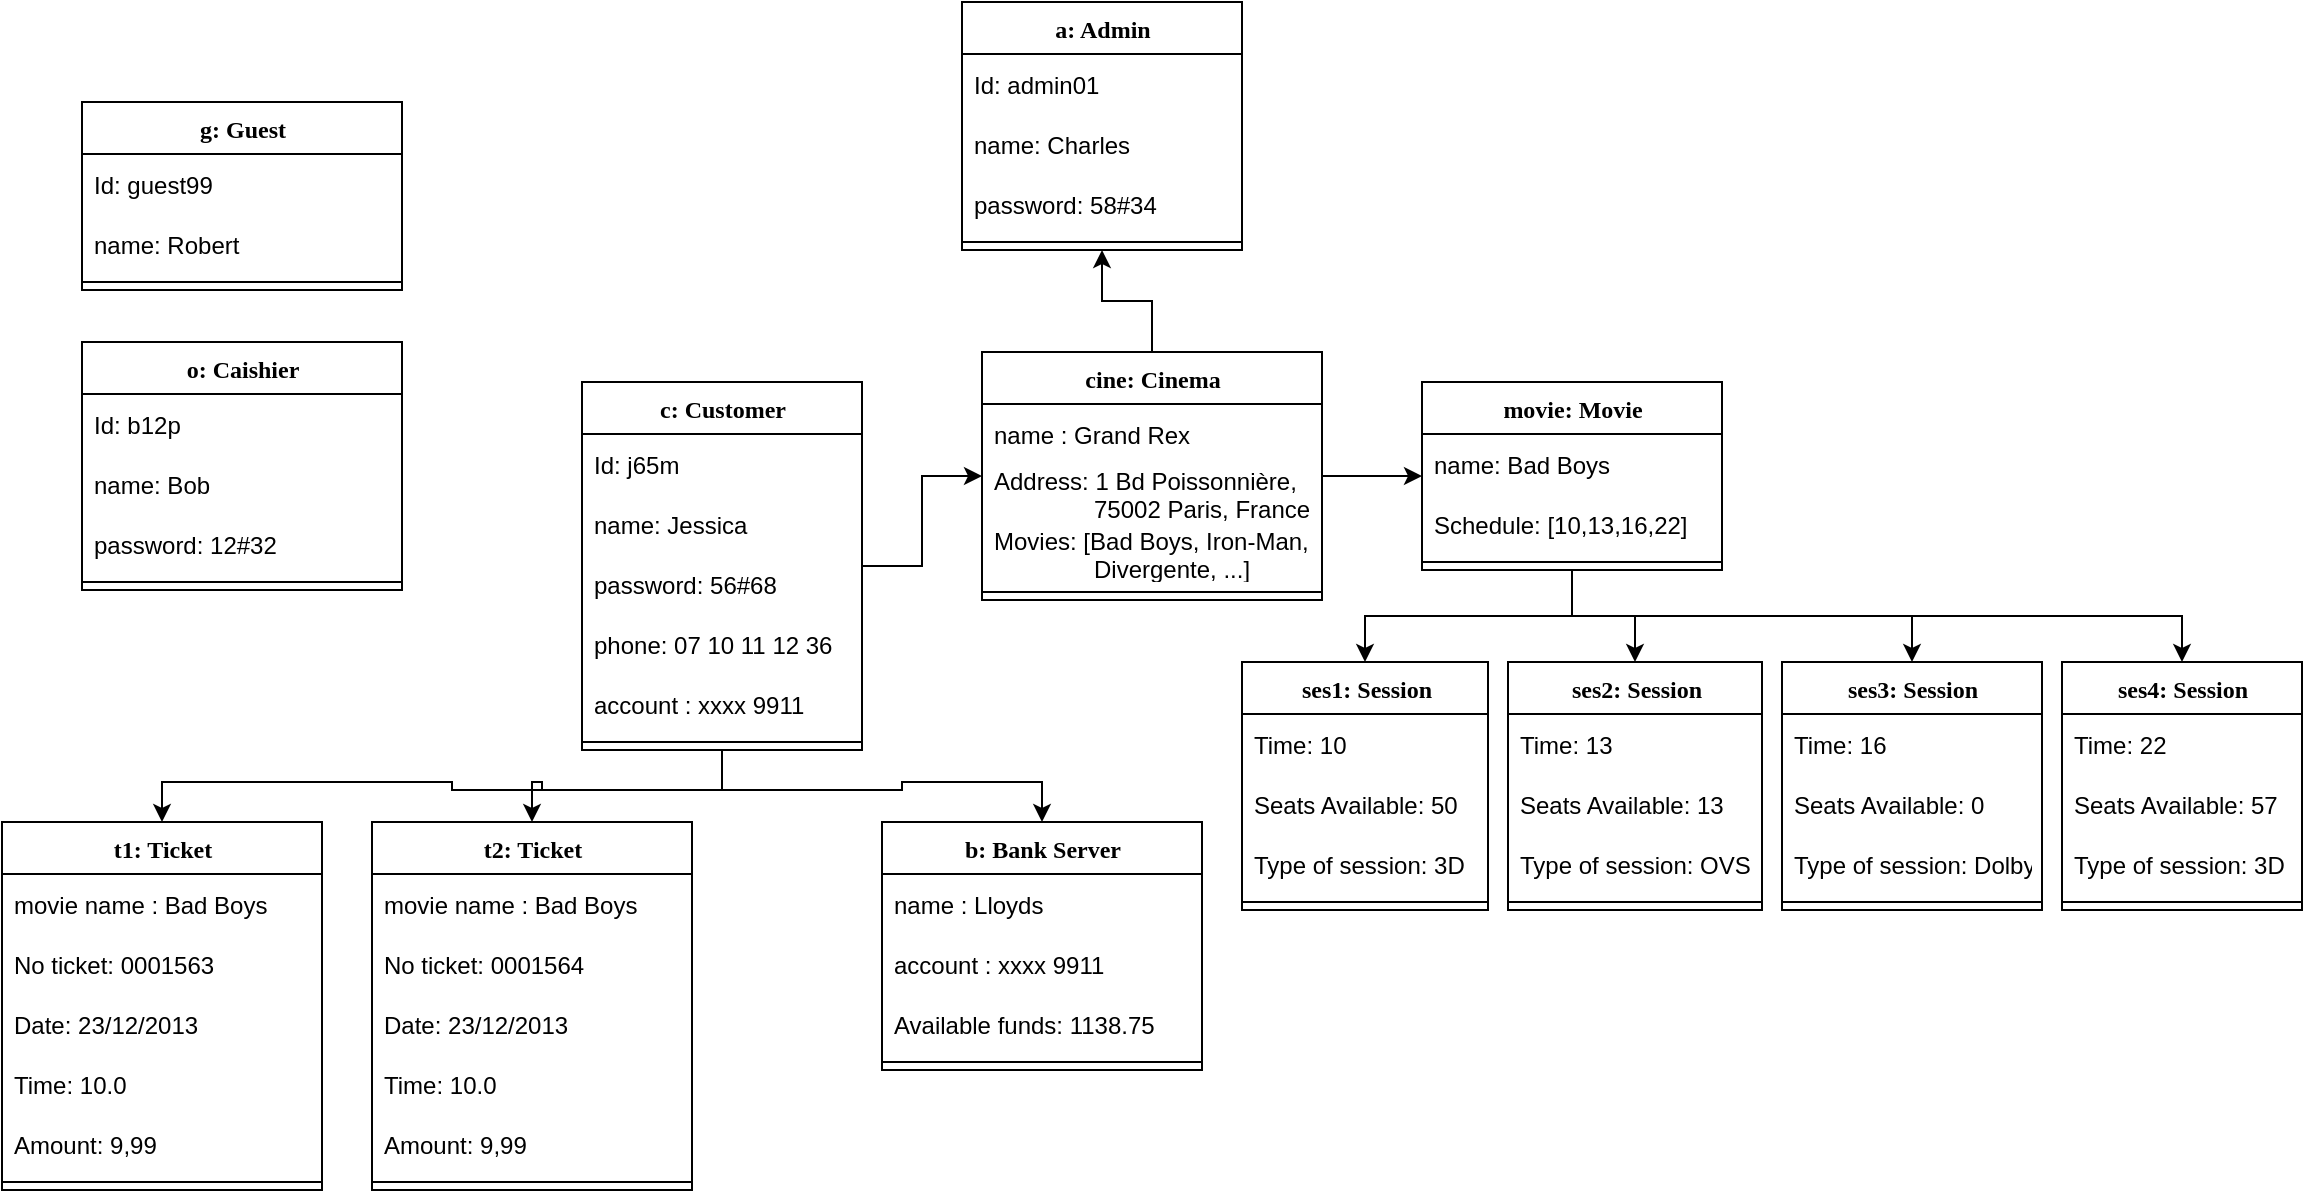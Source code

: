 <mxfile version="20.5.1" type="github">
  <diagram name="Page-1" id="6133507b-19e7-1e82-6fc7-422aa6c4b21f">
    <mxGraphModel dx="509" dy="533" grid="1" gridSize="10" guides="1" tooltips="1" connect="1" arrows="1" fold="1" page="1" pageScale="1" pageWidth="1100" pageHeight="850" background="none" math="0" shadow="0">
      <root>
        <mxCell id="0" />
        <mxCell id="1" parent="0" />
        <mxCell id="QmHQS12bxRdIjwwDWuxI-14" style="edgeStyle=orthogonalEdgeStyle;rounded=0;orthogonalLoop=1;jettySize=auto;html=1;exitX=0.5;exitY=1;exitDx=0;exitDy=0;" parent="1" source="78961159f06e98e8-17" target="QmHQS12bxRdIjwwDWuxI-1" edge="1">
          <mxGeometry relative="1" as="geometry" />
        </mxCell>
        <mxCell id="QmHQS12bxRdIjwwDWuxI-15" style="edgeStyle=orthogonalEdgeStyle;rounded=0;orthogonalLoop=1;jettySize=auto;html=1;exitX=0.5;exitY=1;exitDx=0;exitDy=0;entryX=0.5;entryY=0;entryDx=0;entryDy=0;" parent="1" source="78961159f06e98e8-17" target="QmHQS12bxRdIjwwDWuxI-8" edge="1">
          <mxGeometry relative="1" as="geometry" />
        </mxCell>
        <mxCell id="QmHQS12bxRdIjwwDWuxI-20" style="edgeStyle=orthogonalEdgeStyle;rounded=0;orthogonalLoop=1;jettySize=auto;html=1;exitX=0.5;exitY=1;exitDx=0;exitDy=0;entryX=0.5;entryY=0;entryDx=0;entryDy=0;" parent="1" source="78961159f06e98e8-17" target="QmHQS12bxRdIjwwDWuxI-10" edge="1">
          <mxGeometry relative="1" as="geometry" />
        </mxCell>
        <mxCell id="QmHQS12bxRdIjwwDWuxI-21" style="edgeStyle=orthogonalEdgeStyle;rounded=0;orthogonalLoop=1;jettySize=auto;html=1;exitX=1;exitY=0.5;exitDx=0;exitDy=0;entryX=0;entryY=0.5;entryDx=0;entryDy=0;" parent="1" source="78961159f06e98e8-17" target="QmHQS12bxRdIjwwDWuxI-12" edge="1">
          <mxGeometry relative="1" as="geometry" />
        </mxCell>
        <mxCell id="78961159f06e98e8-17" value="c: Customer" style="swimlane;html=1;fontStyle=1;align=center;verticalAlign=top;childLayout=stackLayout;horizontal=1;startSize=26;horizontalStack=0;resizeParent=1;resizeLast=0;collapsible=1;marginBottom=0;swimlaneFillColor=#ffffff;rounded=0;shadow=0;comic=0;labelBackgroundColor=none;strokeWidth=1;fillColor=none;fontFamily=Verdana;fontSize=12" parent="1" vertex="1">
          <mxGeometry x="320" y="210" width="140" height="184" as="geometry" />
        </mxCell>
        <mxCell id="QmHQS12bxRdIjwwDWuxI-46" value="Id: j65m" style="text;strokeColor=none;fillColor=none;align=left;verticalAlign=middle;spacingLeft=4;spacingRight=4;overflow=hidden;points=[[0,0.5],[1,0.5]];portConstraint=eastwest;rotatable=0;" parent="78961159f06e98e8-17" vertex="1">
          <mxGeometry y="26" width="140" height="30" as="geometry" />
        </mxCell>
        <mxCell id="QmHQS12bxRdIjwwDWuxI-47" value="name: Jessica" style="text;strokeColor=none;fillColor=none;align=left;verticalAlign=middle;spacingLeft=4;spacingRight=4;overflow=hidden;points=[[0,0.5],[1,0.5]];portConstraint=eastwest;rotatable=0;" parent="78961159f06e98e8-17" vertex="1">
          <mxGeometry y="56" width="140" height="30" as="geometry" />
        </mxCell>
        <mxCell id="QmHQS12bxRdIjwwDWuxI-48" value="password: 56#68" style="text;strokeColor=none;fillColor=none;align=left;verticalAlign=middle;spacingLeft=4;spacingRight=4;overflow=hidden;points=[[0,0.5],[1,0.5]];portConstraint=eastwest;rotatable=0;" parent="78961159f06e98e8-17" vertex="1">
          <mxGeometry y="86" width="140" height="30" as="geometry" />
        </mxCell>
        <mxCell id="rwmQb2SoNBiQdqStylUq-2" value="phone: 07 10 11 12 36" style="text;strokeColor=none;fillColor=none;align=left;verticalAlign=middle;spacingLeft=4;spacingRight=4;overflow=hidden;points=[[0,0.5],[1,0.5]];portConstraint=eastwest;rotatable=0;" vertex="1" parent="78961159f06e98e8-17">
          <mxGeometry y="116" width="140" height="30" as="geometry" />
        </mxCell>
        <mxCell id="rwmQb2SoNBiQdqStylUq-3" value="account : xxxx 9911" style="text;strokeColor=none;fillColor=none;align=left;verticalAlign=middle;spacingLeft=4;spacingRight=4;overflow=hidden;points=[[0,0.5],[1,0.5]];portConstraint=eastwest;rotatable=0;" vertex="1" parent="78961159f06e98e8-17">
          <mxGeometry y="146" width="140" height="30" as="geometry" />
        </mxCell>
        <mxCell id="78961159f06e98e8-19" value="" style="line;html=1;strokeWidth=1;fillColor=none;align=left;verticalAlign=middle;spacingTop=-1;spacingLeft=3;spacingRight=3;rotatable=0;labelPosition=right;points=[];portConstraint=eastwest;" parent="78961159f06e98e8-17" vertex="1">
          <mxGeometry y="176" width="140" height="8" as="geometry" />
        </mxCell>
        <mxCell id="QmHQS12bxRdIjwwDWuxI-1" value="t1: Ticket" style="swimlane;html=1;fontStyle=1;align=center;verticalAlign=top;childLayout=stackLayout;horizontal=1;startSize=26;horizontalStack=0;resizeParent=1;resizeLast=0;collapsible=1;marginBottom=0;swimlaneFillColor=#ffffff;rounded=0;shadow=0;comic=0;labelBackgroundColor=none;strokeWidth=1;fillColor=none;fontFamily=Verdana;fontSize=12" parent="1" vertex="1">
          <mxGeometry x="30" y="430" width="160" height="184" as="geometry" />
        </mxCell>
        <mxCell id="rwmQb2SoNBiQdqStylUq-4" value="movie name : Bad Boys" style="text;strokeColor=none;fillColor=none;align=left;verticalAlign=middle;spacingLeft=4;spacingRight=4;overflow=hidden;points=[[0,0.5],[1,0.5]];portConstraint=eastwest;rotatable=0;" vertex="1" parent="QmHQS12bxRdIjwwDWuxI-1">
          <mxGeometry y="26" width="160" height="30" as="geometry" />
        </mxCell>
        <mxCell id="rwmQb2SoNBiQdqStylUq-22" value="No ticket: 0001563" style="text;strokeColor=none;fillColor=none;align=left;verticalAlign=middle;spacingLeft=4;spacingRight=4;overflow=hidden;points=[[0,0.5],[1,0.5]];portConstraint=eastwest;rotatable=0;" vertex="1" parent="QmHQS12bxRdIjwwDWuxI-1">
          <mxGeometry y="56" width="160" height="30" as="geometry" />
        </mxCell>
        <mxCell id="rwmQb2SoNBiQdqStylUq-19" value="Date: 23/12/2013" style="text;strokeColor=none;fillColor=none;align=left;verticalAlign=middle;spacingLeft=4;spacingRight=4;overflow=hidden;points=[[0,0.5],[1,0.5]];portConstraint=eastwest;rotatable=0;" vertex="1" parent="QmHQS12bxRdIjwwDWuxI-1">
          <mxGeometry y="86" width="160" height="30" as="geometry" />
        </mxCell>
        <mxCell id="rwmQb2SoNBiQdqStylUq-21" value="Time: 10.0" style="text;strokeColor=none;fillColor=none;align=left;verticalAlign=middle;spacingLeft=4;spacingRight=4;overflow=hidden;points=[[0,0.5],[1,0.5]];portConstraint=eastwest;rotatable=0;" vertex="1" parent="QmHQS12bxRdIjwwDWuxI-1">
          <mxGeometry y="116" width="160" height="30" as="geometry" />
        </mxCell>
        <mxCell id="rwmQb2SoNBiQdqStylUq-20" value="Amount: 9,99" style="text;strokeColor=none;fillColor=none;align=left;verticalAlign=middle;spacingLeft=4;spacingRight=4;overflow=hidden;points=[[0,0.5],[1,0.5]];portConstraint=eastwest;rotatable=0;" vertex="1" parent="QmHQS12bxRdIjwwDWuxI-1">
          <mxGeometry y="146" width="160" height="30" as="geometry" />
        </mxCell>
        <mxCell id="QmHQS12bxRdIjwwDWuxI-4" value="" style="line;html=1;strokeWidth=1;fillColor=none;align=left;verticalAlign=middle;spacingTop=-1;spacingLeft=3;spacingRight=3;rotatable=0;labelPosition=right;points=[];portConstraint=eastwest;" parent="QmHQS12bxRdIjwwDWuxI-1" vertex="1">
          <mxGeometry y="176" width="160" height="8" as="geometry" />
        </mxCell>
        <mxCell id="QmHQS12bxRdIjwwDWuxI-8" value="t2: Ticket" style="swimlane;html=1;fontStyle=1;align=center;verticalAlign=top;childLayout=stackLayout;horizontal=1;startSize=26;horizontalStack=0;resizeParent=1;resizeLast=0;collapsible=1;marginBottom=0;swimlaneFillColor=#ffffff;rounded=0;shadow=0;comic=0;labelBackgroundColor=none;strokeWidth=1;fillColor=none;fontFamily=Verdana;fontSize=12" parent="1" vertex="1">
          <mxGeometry x="215" y="430" width="160" height="184" as="geometry" />
        </mxCell>
        <mxCell id="rwmQb2SoNBiQdqStylUq-5" value="movie name : Bad Boys" style="text;strokeColor=none;fillColor=none;align=left;verticalAlign=middle;spacingLeft=4;spacingRight=4;overflow=hidden;points=[[0,0.5],[1,0.5]];portConstraint=eastwest;rotatable=0;" vertex="1" parent="QmHQS12bxRdIjwwDWuxI-8">
          <mxGeometry y="26" width="160" height="30" as="geometry" />
        </mxCell>
        <mxCell id="rwmQb2SoNBiQdqStylUq-26" value="No ticket: 0001564" style="text;strokeColor=none;fillColor=none;align=left;verticalAlign=middle;spacingLeft=4;spacingRight=4;overflow=hidden;points=[[0,0.5],[1,0.5]];portConstraint=eastwest;rotatable=0;" vertex="1" parent="QmHQS12bxRdIjwwDWuxI-8">
          <mxGeometry y="56" width="160" height="30" as="geometry" />
        </mxCell>
        <mxCell id="rwmQb2SoNBiQdqStylUq-25" value="Date: 23/12/2013" style="text;strokeColor=none;fillColor=none;align=left;verticalAlign=middle;spacingLeft=4;spacingRight=4;overflow=hidden;points=[[0,0.5],[1,0.5]];portConstraint=eastwest;rotatable=0;" vertex="1" parent="QmHQS12bxRdIjwwDWuxI-8">
          <mxGeometry y="86" width="160" height="30" as="geometry" />
        </mxCell>
        <mxCell id="rwmQb2SoNBiQdqStylUq-24" value="Time: 10.0" style="text;strokeColor=none;fillColor=none;align=left;verticalAlign=middle;spacingLeft=4;spacingRight=4;overflow=hidden;points=[[0,0.5],[1,0.5]];portConstraint=eastwest;rotatable=0;" vertex="1" parent="QmHQS12bxRdIjwwDWuxI-8">
          <mxGeometry y="116" width="160" height="30" as="geometry" />
        </mxCell>
        <mxCell id="rwmQb2SoNBiQdqStylUq-23" value="Amount: 9,99" style="text;strokeColor=none;fillColor=none;align=left;verticalAlign=middle;spacingLeft=4;spacingRight=4;overflow=hidden;points=[[0,0.5],[1,0.5]];portConstraint=eastwest;rotatable=0;" vertex="1" parent="QmHQS12bxRdIjwwDWuxI-8">
          <mxGeometry y="146" width="160" height="30" as="geometry" />
        </mxCell>
        <mxCell id="QmHQS12bxRdIjwwDWuxI-9" value="" style="line;html=1;strokeWidth=1;fillColor=none;align=left;verticalAlign=middle;spacingTop=-1;spacingLeft=3;spacingRight=3;rotatable=0;labelPosition=right;points=[];portConstraint=eastwest;" parent="QmHQS12bxRdIjwwDWuxI-8" vertex="1">
          <mxGeometry y="176" width="160" height="8" as="geometry" />
        </mxCell>
        <mxCell id="QmHQS12bxRdIjwwDWuxI-10" value="b: Bank Server" style="swimlane;html=1;fontStyle=1;align=center;verticalAlign=top;childLayout=stackLayout;horizontal=1;startSize=26;horizontalStack=0;resizeParent=1;resizeLast=0;collapsible=1;marginBottom=0;swimlaneFillColor=#ffffff;rounded=0;shadow=0;comic=0;labelBackgroundColor=none;strokeWidth=1;fillColor=none;fontFamily=Verdana;fontSize=12" parent="1" vertex="1">
          <mxGeometry x="470" y="430" width="160" height="124" as="geometry" />
        </mxCell>
        <mxCell id="rwmQb2SoNBiQdqStylUq-6" value="name : Lloyds" style="text;strokeColor=none;fillColor=none;align=left;verticalAlign=middle;spacingLeft=4;spacingRight=4;overflow=hidden;points=[[0,0.5],[1,0.5]];portConstraint=eastwest;rotatable=0;" vertex="1" parent="QmHQS12bxRdIjwwDWuxI-10">
          <mxGeometry y="26" width="160" height="30" as="geometry" />
        </mxCell>
        <mxCell id="rwmQb2SoNBiQdqStylUq-28" value="account : xxxx 9911" style="text;strokeColor=none;fillColor=none;align=left;verticalAlign=middle;spacingLeft=4;spacingRight=4;overflow=hidden;points=[[0,0.5],[1,0.5]];portConstraint=eastwest;rotatable=0;" vertex="1" parent="QmHQS12bxRdIjwwDWuxI-10">
          <mxGeometry y="56" width="160" height="30" as="geometry" />
        </mxCell>
        <mxCell id="rwmQb2SoNBiQdqStylUq-18" value="Available funds: 1138.75" style="text;strokeColor=none;fillColor=none;align=left;verticalAlign=middle;spacingLeft=4;spacingRight=4;overflow=hidden;points=[[0,0.5],[1,0.5]];portConstraint=eastwest;rotatable=0;" vertex="1" parent="QmHQS12bxRdIjwwDWuxI-10">
          <mxGeometry y="86" width="160" height="30" as="geometry" />
        </mxCell>
        <mxCell id="QmHQS12bxRdIjwwDWuxI-11" value="" style="line;html=1;strokeWidth=1;fillColor=none;align=left;verticalAlign=middle;spacingTop=-1;spacingLeft=3;spacingRight=3;rotatable=0;labelPosition=right;points=[];portConstraint=eastwest;" parent="QmHQS12bxRdIjwwDWuxI-10" vertex="1">
          <mxGeometry y="116" width="160" height="8" as="geometry" />
        </mxCell>
        <mxCell id="QmHQS12bxRdIjwwDWuxI-24" style="edgeStyle=orthogonalEdgeStyle;rounded=0;orthogonalLoop=1;jettySize=auto;html=1;exitX=1;exitY=0.5;exitDx=0;exitDy=0;entryX=0;entryY=0.5;entryDx=0;entryDy=0;" parent="1" source="QmHQS12bxRdIjwwDWuxI-12" target="QmHQS12bxRdIjwwDWuxI-22" edge="1">
          <mxGeometry relative="1" as="geometry" />
        </mxCell>
        <mxCell id="QmHQS12bxRdIjwwDWuxI-39" style="edgeStyle=orthogonalEdgeStyle;rounded=0;orthogonalLoop=1;jettySize=auto;html=1;exitX=0.5;exitY=0;exitDx=0;exitDy=0;entryX=0.5;entryY=1;entryDx=0;entryDy=0;" parent="1" source="QmHQS12bxRdIjwwDWuxI-12" target="QmHQS12bxRdIjwwDWuxI-18" edge="1">
          <mxGeometry relative="1" as="geometry" />
        </mxCell>
        <mxCell id="QmHQS12bxRdIjwwDWuxI-12" value="cine: Cinema" style="swimlane;html=1;fontStyle=1;align=center;verticalAlign=top;childLayout=stackLayout;horizontal=1;startSize=26;horizontalStack=0;resizeParent=1;resizeLast=0;collapsible=1;marginBottom=0;swimlaneFillColor=#ffffff;rounded=0;shadow=0;comic=0;labelBackgroundColor=none;strokeWidth=1;fillColor=none;fontFamily=Verdana;fontSize=12" parent="1" vertex="1">
          <mxGeometry x="520" y="195" width="170" height="124" as="geometry" />
        </mxCell>
        <mxCell id="rwmQb2SoNBiQdqStylUq-27" value="name : Grand Rex" style="text;strokeColor=none;fillColor=none;align=left;verticalAlign=middle;spacingLeft=4;spacingRight=4;overflow=hidden;points=[[0,0.5],[1,0.5]];portConstraint=eastwest;rotatable=0;" vertex="1" parent="QmHQS12bxRdIjwwDWuxI-12">
          <mxGeometry y="26" width="170" height="30" as="geometry" />
        </mxCell>
        <mxCell id="rwmQb2SoNBiQdqStylUq-7" value="Address: 1 Bd Poissonnière,&#xa;               75002 Paris, France" style="text;strokeColor=none;fillColor=none;align=left;verticalAlign=middle;spacingLeft=4;spacingRight=4;overflow=hidden;points=[[0,0.5],[1,0.5]];portConstraint=eastwest;rotatable=0;" vertex="1" parent="QmHQS12bxRdIjwwDWuxI-12">
          <mxGeometry y="56" width="170" height="30" as="geometry" />
        </mxCell>
        <mxCell id="rwmQb2SoNBiQdqStylUq-8" value="Movies: [Bad Boys, Iron-Man,&#xa;               Divergente, ...]" style="text;strokeColor=none;fillColor=none;align=left;verticalAlign=middle;spacingLeft=4;spacingRight=4;overflow=hidden;points=[[0,0.5],[1,0.5]];portConstraint=eastwest;rotatable=0;" vertex="1" parent="QmHQS12bxRdIjwwDWuxI-12">
          <mxGeometry y="86" width="170" height="30" as="geometry" />
        </mxCell>
        <mxCell id="QmHQS12bxRdIjwwDWuxI-13" value="" style="line;html=1;strokeWidth=1;fillColor=none;align=left;verticalAlign=middle;spacingTop=-1;spacingLeft=3;spacingRight=3;rotatable=0;labelPosition=right;points=[];portConstraint=eastwest;" parent="QmHQS12bxRdIjwwDWuxI-12" vertex="1">
          <mxGeometry y="116" width="170" height="8" as="geometry" />
        </mxCell>
        <mxCell id="QmHQS12bxRdIjwwDWuxI-16" value="g: Guest" style="swimlane;html=1;fontStyle=1;align=center;verticalAlign=top;childLayout=stackLayout;horizontal=1;startSize=26;horizontalStack=0;resizeParent=1;resizeLast=0;collapsible=1;marginBottom=0;swimlaneFillColor=#ffffff;rounded=0;shadow=0;comic=0;labelBackgroundColor=none;strokeWidth=1;fillColor=none;fontFamily=Verdana;fontSize=12" parent="1" vertex="1">
          <mxGeometry x="70" y="70" width="160" height="94" as="geometry" />
        </mxCell>
        <mxCell id="QmHQS12bxRdIjwwDWuxI-49" value="Id: guest99" style="text;strokeColor=none;fillColor=none;align=left;verticalAlign=middle;spacingLeft=4;spacingRight=4;overflow=hidden;points=[[0,0.5],[1,0.5]];portConstraint=eastwest;rotatable=0;" parent="QmHQS12bxRdIjwwDWuxI-16" vertex="1">
          <mxGeometry y="26" width="160" height="30" as="geometry" />
        </mxCell>
        <mxCell id="QmHQS12bxRdIjwwDWuxI-50" value="name: Robert" style="text;strokeColor=none;fillColor=none;align=left;verticalAlign=middle;spacingLeft=4;spacingRight=4;overflow=hidden;points=[[0,0.5],[1,0.5]];portConstraint=eastwest;rotatable=0;" parent="QmHQS12bxRdIjwwDWuxI-16" vertex="1">
          <mxGeometry y="56" width="160" height="30" as="geometry" />
        </mxCell>
        <mxCell id="QmHQS12bxRdIjwwDWuxI-17" value="" style="line;html=1;strokeWidth=1;fillColor=none;align=left;verticalAlign=middle;spacingTop=-1;spacingLeft=3;spacingRight=3;rotatable=0;labelPosition=right;points=[];portConstraint=eastwest;" parent="QmHQS12bxRdIjwwDWuxI-16" vertex="1">
          <mxGeometry y="86" width="160" height="8" as="geometry" />
        </mxCell>
        <mxCell id="QmHQS12bxRdIjwwDWuxI-18" value="a: Admin" style="swimlane;html=1;fontStyle=1;align=center;verticalAlign=top;childLayout=stackLayout;horizontal=1;startSize=26;horizontalStack=0;resizeParent=1;resizeLast=0;collapsible=1;marginBottom=0;swimlaneFillColor=#ffffff;rounded=0;shadow=0;comic=0;labelBackgroundColor=none;strokeWidth=1;fillColor=none;fontFamily=Verdana;fontSize=12" parent="1" vertex="1">
          <mxGeometry x="510" y="20" width="140" height="124" as="geometry" />
        </mxCell>
        <mxCell id="QmHQS12bxRdIjwwDWuxI-51" value="Id: admin01" style="text;strokeColor=none;fillColor=none;align=left;verticalAlign=middle;spacingLeft=4;spacingRight=4;overflow=hidden;points=[[0,0.5],[1,0.5]];portConstraint=eastwest;rotatable=0;" parent="QmHQS12bxRdIjwwDWuxI-18" vertex="1">
          <mxGeometry y="26" width="140" height="30" as="geometry" />
        </mxCell>
        <mxCell id="QmHQS12bxRdIjwwDWuxI-52" value="name: Charles" style="text;strokeColor=none;fillColor=none;align=left;verticalAlign=middle;spacingLeft=4;spacingRight=4;overflow=hidden;points=[[0,0.5],[1,0.5]];portConstraint=eastwest;rotatable=0;" parent="QmHQS12bxRdIjwwDWuxI-18" vertex="1">
          <mxGeometry y="56" width="140" height="30" as="geometry" />
        </mxCell>
        <mxCell id="QmHQS12bxRdIjwwDWuxI-54" value="password: 58#34" style="text;strokeColor=none;fillColor=none;align=left;verticalAlign=middle;spacingLeft=4;spacingRight=4;overflow=hidden;points=[[0,0.5],[1,0.5]];portConstraint=eastwest;rotatable=0;" parent="QmHQS12bxRdIjwwDWuxI-18" vertex="1">
          <mxGeometry y="86" width="140" height="30" as="geometry" />
        </mxCell>
        <mxCell id="QmHQS12bxRdIjwwDWuxI-19" value="" style="line;html=1;strokeWidth=1;fillColor=none;align=left;verticalAlign=middle;spacingTop=-1;spacingLeft=3;spacingRight=3;rotatable=0;labelPosition=right;points=[];portConstraint=eastwest;" parent="QmHQS12bxRdIjwwDWuxI-18" vertex="1">
          <mxGeometry y="116" width="140" height="8" as="geometry" />
        </mxCell>
        <mxCell id="QmHQS12bxRdIjwwDWuxI-27" value="" style="edgeStyle=orthogonalEdgeStyle;rounded=0;orthogonalLoop=1;jettySize=auto;html=1;" parent="1" source="QmHQS12bxRdIjwwDWuxI-22" target="QmHQS12bxRdIjwwDWuxI-25" edge="1">
          <mxGeometry relative="1" as="geometry" />
        </mxCell>
        <mxCell id="QmHQS12bxRdIjwwDWuxI-32" style="edgeStyle=orthogonalEdgeStyle;rounded=0;orthogonalLoop=1;jettySize=auto;html=1;exitX=0.5;exitY=1;exitDx=0;exitDy=0;" parent="1" source="QmHQS12bxRdIjwwDWuxI-22" target="QmHQS12bxRdIjwwDWuxI-30" edge="1">
          <mxGeometry relative="1" as="geometry" />
        </mxCell>
        <mxCell id="QmHQS12bxRdIjwwDWuxI-35" style="edgeStyle=orthogonalEdgeStyle;rounded=0;orthogonalLoop=1;jettySize=auto;html=1;exitX=0.5;exitY=1;exitDx=0;exitDy=0;" parent="1" source="QmHQS12bxRdIjwwDWuxI-22" target="QmHQS12bxRdIjwwDWuxI-33" edge="1">
          <mxGeometry relative="1" as="geometry" />
        </mxCell>
        <mxCell id="QmHQS12bxRdIjwwDWuxI-38" style="edgeStyle=orthogonalEdgeStyle;rounded=0;orthogonalLoop=1;jettySize=auto;html=1;exitX=0.5;exitY=1;exitDx=0;exitDy=0;entryX=0.5;entryY=0;entryDx=0;entryDy=0;" parent="1" source="QmHQS12bxRdIjwwDWuxI-22" target="QmHQS12bxRdIjwwDWuxI-36" edge="1">
          <mxGeometry relative="1" as="geometry" />
        </mxCell>
        <mxCell id="QmHQS12bxRdIjwwDWuxI-22" value="movie: Movie" style="swimlane;html=1;fontStyle=1;align=center;verticalAlign=top;childLayout=stackLayout;horizontal=1;startSize=26;horizontalStack=0;resizeParent=1;resizeLast=0;collapsible=1;marginBottom=0;swimlaneFillColor=#ffffff;rounded=0;shadow=0;comic=0;labelBackgroundColor=none;strokeWidth=1;fillColor=none;fontFamily=Verdana;fontSize=12" parent="1" vertex="1">
          <mxGeometry x="740" y="210" width="150" height="94" as="geometry" />
        </mxCell>
        <mxCell id="rwmQb2SoNBiQdqStylUq-9" value="name: Bad Boys" style="text;strokeColor=none;fillColor=none;align=left;verticalAlign=middle;spacingLeft=4;spacingRight=4;overflow=hidden;points=[[0,0.5],[1,0.5]];portConstraint=eastwest;rotatable=0;" vertex="1" parent="QmHQS12bxRdIjwwDWuxI-22">
          <mxGeometry y="26" width="150" height="30" as="geometry" />
        </mxCell>
        <mxCell id="rwmQb2SoNBiQdqStylUq-12" value="Schedule: [10,13,16,22]" style="text;strokeColor=none;fillColor=none;align=left;verticalAlign=middle;spacingLeft=4;spacingRight=4;overflow=hidden;points=[[0,0.5],[1,0.5]];portConstraint=eastwest;rotatable=0;" vertex="1" parent="QmHQS12bxRdIjwwDWuxI-22">
          <mxGeometry y="56" width="150" height="30" as="geometry" />
        </mxCell>
        <mxCell id="QmHQS12bxRdIjwwDWuxI-23" value="" style="line;html=1;strokeWidth=1;fillColor=none;align=left;verticalAlign=middle;spacingTop=-1;spacingLeft=3;spacingRight=3;rotatable=0;labelPosition=right;points=[];portConstraint=eastwest;" parent="QmHQS12bxRdIjwwDWuxI-22" vertex="1">
          <mxGeometry y="86" width="150" height="8" as="geometry" />
        </mxCell>
        <mxCell id="QmHQS12bxRdIjwwDWuxI-25" value="ses1: Session" style="swimlane;html=1;fontStyle=1;align=center;verticalAlign=top;childLayout=stackLayout;horizontal=1;startSize=26;horizontalStack=0;resizeParent=1;resizeLast=0;collapsible=1;marginBottom=0;swimlaneFillColor=#ffffff;rounded=0;shadow=0;comic=0;labelBackgroundColor=none;strokeWidth=1;fillColor=none;fontFamily=Verdana;fontSize=12" parent="1" vertex="1">
          <mxGeometry x="650" y="350" width="123" height="124" as="geometry" />
        </mxCell>
        <mxCell id="rwmQb2SoNBiQdqStylUq-10" value="Time: 10" style="text;strokeColor=none;fillColor=none;align=left;verticalAlign=middle;spacingLeft=4;spacingRight=4;overflow=hidden;points=[[0,0.5],[1,0.5]];portConstraint=eastwest;rotatable=0;" vertex="1" parent="QmHQS12bxRdIjwwDWuxI-25">
          <mxGeometry y="26" width="123" height="30" as="geometry" />
        </mxCell>
        <mxCell id="rwmQb2SoNBiQdqStylUq-13" value="Seats Available: 50" style="text;strokeColor=none;fillColor=none;align=left;verticalAlign=middle;spacingLeft=4;spacingRight=4;overflow=hidden;points=[[0,0.5],[1,0.5]];portConstraint=eastwest;rotatable=0;" vertex="1" parent="QmHQS12bxRdIjwwDWuxI-25">
          <mxGeometry y="56" width="123" height="30" as="geometry" />
        </mxCell>
        <mxCell id="rwmQb2SoNBiQdqStylUq-14" value="Type of session: 3D" style="text;strokeColor=none;fillColor=none;align=left;verticalAlign=middle;spacingLeft=4;spacingRight=4;overflow=hidden;points=[[0,0.5],[1,0.5]];portConstraint=eastwest;rotatable=0;" vertex="1" parent="QmHQS12bxRdIjwwDWuxI-25">
          <mxGeometry y="86" width="123" height="30" as="geometry" />
        </mxCell>
        <mxCell id="QmHQS12bxRdIjwwDWuxI-26" value="" style="line;html=1;strokeWidth=1;fillColor=none;align=left;verticalAlign=middle;spacingTop=-1;spacingLeft=3;spacingRight=3;rotatable=0;labelPosition=right;points=[];portConstraint=eastwest;" parent="QmHQS12bxRdIjwwDWuxI-25" vertex="1">
          <mxGeometry y="116" width="123" height="8" as="geometry" />
        </mxCell>
        <mxCell id="QmHQS12bxRdIjwwDWuxI-28" value="o: Caishier" style="swimlane;html=1;fontStyle=1;align=center;verticalAlign=top;childLayout=stackLayout;horizontal=1;startSize=26;horizontalStack=0;resizeParent=1;resizeLast=0;collapsible=1;marginBottom=0;swimlaneFillColor=#ffffff;rounded=0;shadow=0;comic=0;labelBackgroundColor=none;strokeWidth=1;fillColor=none;fontFamily=Verdana;fontSize=12" parent="1" vertex="1">
          <mxGeometry x="70" y="190" width="160" height="124" as="geometry" />
        </mxCell>
        <mxCell id="QmHQS12bxRdIjwwDWuxI-43" value="Id: b12p" style="text;strokeColor=none;fillColor=none;align=left;verticalAlign=middle;spacingLeft=4;spacingRight=4;overflow=hidden;points=[[0,0.5],[1,0.5]];portConstraint=eastwest;rotatable=0;" parent="QmHQS12bxRdIjwwDWuxI-28" vertex="1">
          <mxGeometry y="26" width="160" height="30" as="geometry" />
        </mxCell>
        <mxCell id="QmHQS12bxRdIjwwDWuxI-41" value="name: Bob" style="text;strokeColor=none;fillColor=none;align=left;verticalAlign=middle;spacingLeft=4;spacingRight=4;overflow=hidden;points=[[0,0.5],[1,0.5]];portConstraint=eastwest;rotatable=0;" parent="QmHQS12bxRdIjwwDWuxI-28" vertex="1">
          <mxGeometry y="56" width="160" height="30" as="geometry" />
        </mxCell>
        <mxCell id="QmHQS12bxRdIjwwDWuxI-45" value="password: 12#32" style="text;strokeColor=none;fillColor=none;align=left;verticalAlign=middle;spacingLeft=4;spacingRight=4;overflow=hidden;points=[[0,0.5],[1,0.5]];portConstraint=eastwest;rotatable=0;" parent="QmHQS12bxRdIjwwDWuxI-28" vertex="1">
          <mxGeometry y="86" width="160" height="30" as="geometry" />
        </mxCell>
        <mxCell id="QmHQS12bxRdIjwwDWuxI-29" value="" style="line;html=1;strokeWidth=1;fillColor=none;align=left;verticalAlign=middle;spacingTop=-1;spacingLeft=3;spacingRight=3;rotatable=0;labelPosition=right;points=[];portConstraint=eastwest;" parent="QmHQS12bxRdIjwwDWuxI-28" vertex="1">
          <mxGeometry y="116" width="160" height="8" as="geometry" />
        </mxCell>
        <mxCell id="QmHQS12bxRdIjwwDWuxI-30" value="ses2: Session" style="swimlane;html=1;fontStyle=1;align=center;verticalAlign=top;childLayout=stackLayout;horizontal=1;startSize=26;horizontalStack=0;resizeParent=1;resizeLast=0;collapsible=1;marginBottom=0;swimlaneFillColor=#ffffff;rounded=0;shadow=0;comic=0;labelBackgroundColor=none;strokeWidth=1;fillColor=none;fontFamily=Verdana;fontSize=12" parent="1" vertex="1">
          <mxGeometry x="783" y="350" width="127" height="124" as="geometry" />
        </mxCell>
        <mxCell id="rwmQb2SoNBiQdqStylUq-11" value="Time: 13" style="text;strokeColor=none;fillColor=none;align=left;verticalAlign=middle;spacingLeft=4;spacingRight=4;overflow=hidden;points=[[0,0.5],[1,0.5]];portConstraint=eastwest;rotatable=0;" vertex="1" parent="QmHQS12bxRdIjwwDWuxI-30">
          <mxGeometry y="26" width="127" height="30" as="geometry" />
        </mxCell>
        <mxCell id="rwmQb2SoNBiQdqStylUq-15" value="Seats Available: 13" style="text;strokeColor=none;fillColor=none;align=left;verticalAlign=middle;spacingLeft=4;spacingRight=4;overflow=hidden;points=[[0,0.5],[1,0.5]];portConstraint=eastwest;rotatable=0;" vertex="1" parent="QmHQS12bxRdIjwwDWuxI-30">
          <mxGeometry y="56" width="127" height="30" as="geometry" />
        </mxCell>
        <mxCell id="rwmQb2SoNBiQdqStylUq-16" value="Type of session: OVS" style="text;strokeColor=none;fillColor=none;align=left;verticalAlign=middle;spacingLeft=4;spacingRight=4;overflow=hidden;points=[[0,0.5],[1,0.5]];portConstraint=eastwest;rotatable=0;" vertex="1" parent="QmHQS12bxRdIjwwDWuxI-30">
          <mxGeometry y="86" width="127" height="30" as="geometry" />
        </mxCell>
        <mxCell id="QmHQS12bxRdIjwwDWuxI-31" value="" style="line;html=1;strokeWidth=1;fillColor=none;align=left;verticalAlign=middle;spacingTop=-1;spacingLeft=3;spacingRight=3;rotatable=0;labelPosition=right;points=[];portConstraint=eastwest;" parent="QmHQS12bxRdIjwwDWuxI-30" vertex="1">
          <mxGeometry y="116" width="127" height="8" as="geometry" />
        </mxCell>
        <mxCell id="QmHQS12bxRdIjwwDWuxI-33" value="ses3: Session" style="swimlane;html=1;fontStyle=1;align=center;verticalAlign=top;childLayout=stackLayout;horizontal=1;startSize=26;horizontalStack=0;resizeParent=1;resizeLast=0;collapsible=1;marginBottom=0;swimlaneFillColor=#ffffff;rounded=0;shadow=0;comic=0;labelBackgroundColor=none;strokeWidth=1;fillColor=none;fontFamily=Verdana;fontSize=12" parent="1" vertex="1">
          <mxGeometry x="920" y="350" width="130" height="124" as="geometry" />
        </mxCell>
        <mxCell id="rwmQb2SoNBiQdqStylUq-29" value="Time: 16" style="text;strokeColor=none;fillColor=none;align=left;verticalAlign=middle;spacingLeft=4;spacingRight=4;overflow=hidden;points=[[0,0.5],[1,0.5]];portConstraint=eastwest;rotatable=0;" vertex="1" parent="QmHQS12bxRdIjwwDWuxI-33">
          <mxGeometry y="26" width="130" height="30" as="geometry" />
        </mxCell>
        <mxCell id="rwmQb2SoNBiQdqStylUq-34" value="Seats Available: 0" style="text;strokeColor=none;fillColor=none;align=left;verticalAlign=middle;spacingLeft=4;spacingRight=4;overflow=hidden;points=[[0,0.5],[1,0.5]];portConstraint=eastwest;rotatable=0;" vertex="1" parent="QmHQS12bxRdIjwwDWuxI-33">
          <mxGeometry y="56" width="130" height="30" as="geometry" />
        </mxCell>
        <mxCell id="rwmQb2SoNBiQdqStylUq-35" value="Type of session: Dolby" style="text;strokeColor=none;fillColor=none;align=left;verticalAlign=middle;spacingLeft=4;spacingRight=4;overflow=hidden;points=[[0,0.5],[1,0.5]];portConstraint=eastwest;rotatable=0;" vertex="1" parent="QmHQS12bxRdIjwwDWuxI-33">
          <mxGeometry y="86" width="130" height="30" as="geometry" />
        </mxCell>
        <mxCell id="QmHQS12bxRdIjwwDWuxI-34" value="" style="line;html=1;strokeWidth=1;fillColor=none;align=left;verticalAlign=middle;spacingTop=-1;spacingLeft=3;spacingRight=3;rotatable=0;labelPosition=right;points=[];portConstraint=eastwest;" parent="QmHQS12bxRdIjwwDWuxI-33" vertex="1">
          <mxGeometry y="116" width="130" height="8" as="geometry" />
        </mxCell>
        <mxCell id="QmHQS12bxRdIjwwDWuxI-36" value="ses4: Session" style="swimlane;html=1;fontStyle=1;align=center;verticalAlign=top;childLayout=stackLayout;horizontal=1;startSize=26;horizontalStack=0;resizeParent=1;resizeLast=0;collapsible=1;marginBottom=0;swimlaneFillColor=#ffffff;rounded=0;shadow=0;comic=0;labelBackgroundColor=none;strokeWidth=1;fillColor=none;fontFamily=Verdana;fontSize=12" parent="1" vertex="1">
          <mxGeometry x="1060" y="350" width="120" height="124" as="geometry" />
        </mxCell>
        <mxCell id="rwmQb2SoNBiQdqStylUq-30" value="Time: 22" style="text;strokeColor=none;fillColor=none;align=left;verticalAlign=middle;spacingLeft=4;spacingRight=4;overflow=hidden;points=[[0,0.5],[1,0.5]];portConstraint=eastwest;rotatable=0;" vertex="1" parent="QmHQS12bxRdIjwwDWuxI-36">
          <mxGeometry y="26" width="120" height="30" as="geometry" />
        </mxCell>
        <mxCell id="rwmQb2SoNBiQdqStylUq-31" value="Seats Available: 57" style="text;strokeColor=none;fillColor=none;align=left;verticalAlign=middle;spacingLeft=4;spacingRight=4;overflow=hidden;points=[[0,0.5],[1,0.5]];portConstraint=eastwest;rotatable=0;" vertex="1" parent="QmHQS12bxRdIjwwDWuxI-36">
          <mxGeometry y="56" width="120" height="30" as="geometry" />
        </mxCell>
        <mxCell id="rwmQb2SoNBiQdqStylUq-32" value="Type of session: 3D" style="text;strokeColor=none;fillColor=none;align=left;verticalAlign=middle;spacingLeft=4;spacingRight=4;overflow=hidden;points=[[0,0.5],[1,0.5]];portConstraint=eastwest;rotatable=0;" vertex="1" parent="QmHQS12bxRdIjwwDWuxI-36">
          <mxGeometry y="86" width="120" height="30" as="geometry" />
        </mxCell>
        <mxCell id="QmHQS12bxRdIjwwDWuxI-37" value="" style="line;html=1;strokeWidth=1;fillColor=none;align=left;verticalAlign=middle;spacingTop=-1;spacingLeft=3;spacingRight=3;rotatable=0;labelPosition=right;points=[];portConstraint=eastwest;" parent="QmHQS12bxRdIjwwDWuxI-36" vertex="1">
          <mxGeometry y="116" width="120" height="8" as="geometry" />
        </mxCell>
      </root>
    </mxGraphModel>
  </diagram>
</mxfile>

